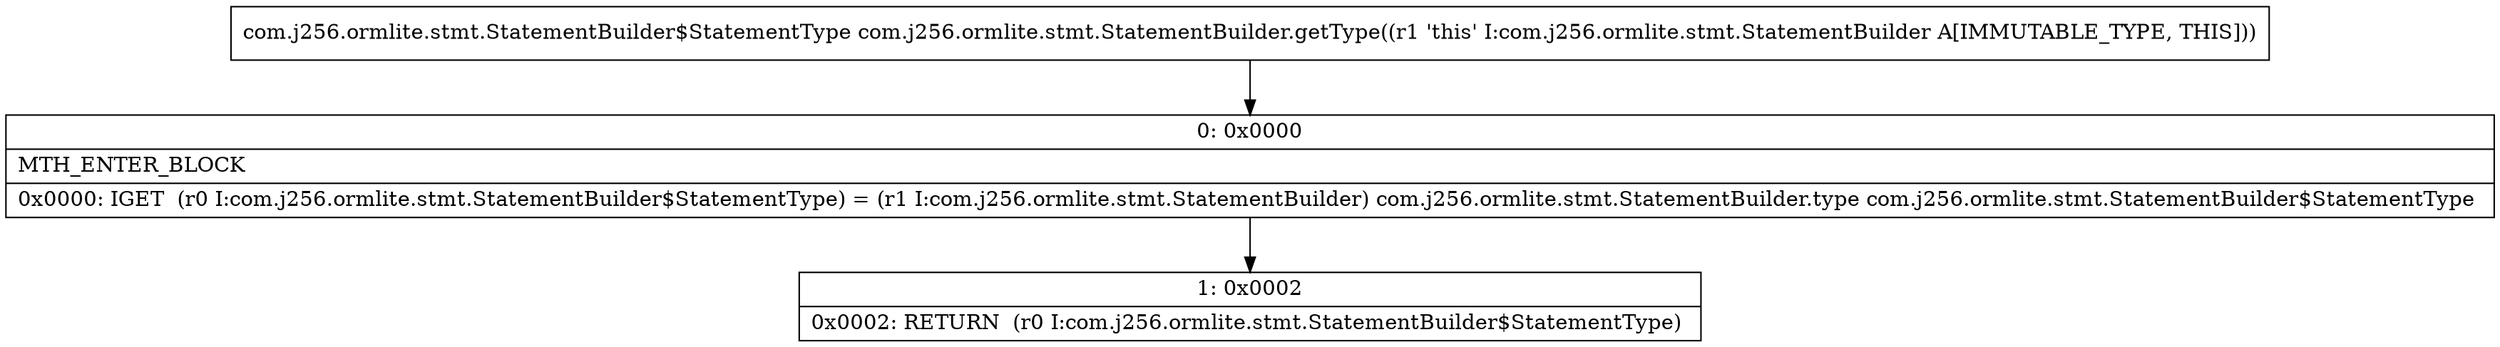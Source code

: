 digraph "CFG forcom.j256.ormlite.stmt.StatementBuilder.getType()Lcom\/j256\/ormlite\/stmt\/StatementBuilder$StatementType;" {
Node_0 [shape=record,label="{0\:\ 0x0000|MTH_ENTER_BLOCK\l|0x0000: IGET  (r0 I:com.j256.ormlite.stmt.StatementBuilder$StatementType) = (r1 I:com.j256.ormlite.stmt.StatementBuilder) com.j256.ormlite.stmt.StatementBuilder.type com.j256.ormlite.stmt.StatementBuilder$StatementType \l}"];
Node_1 [shape=record,label="{1\:\ 0x0002|0x0002: RETURN  (r0 I:com.j256.ormlite.stmt.StatementBuilder$StatementType) \l}"];
MethodNode[shape=record,label="{com.j256.ormlite.stmt.StatementBuilder$StatementType com.j256.ormlite.stmt.StatementBuilder.getType((r1 'this' I:com.j256.ormlite.stmt.StatementBuilder A[IMMUTABLE_TYPE, THIS])) }"];
MethodNode -> Node_0;
Node_0 -> Node_1;
}

